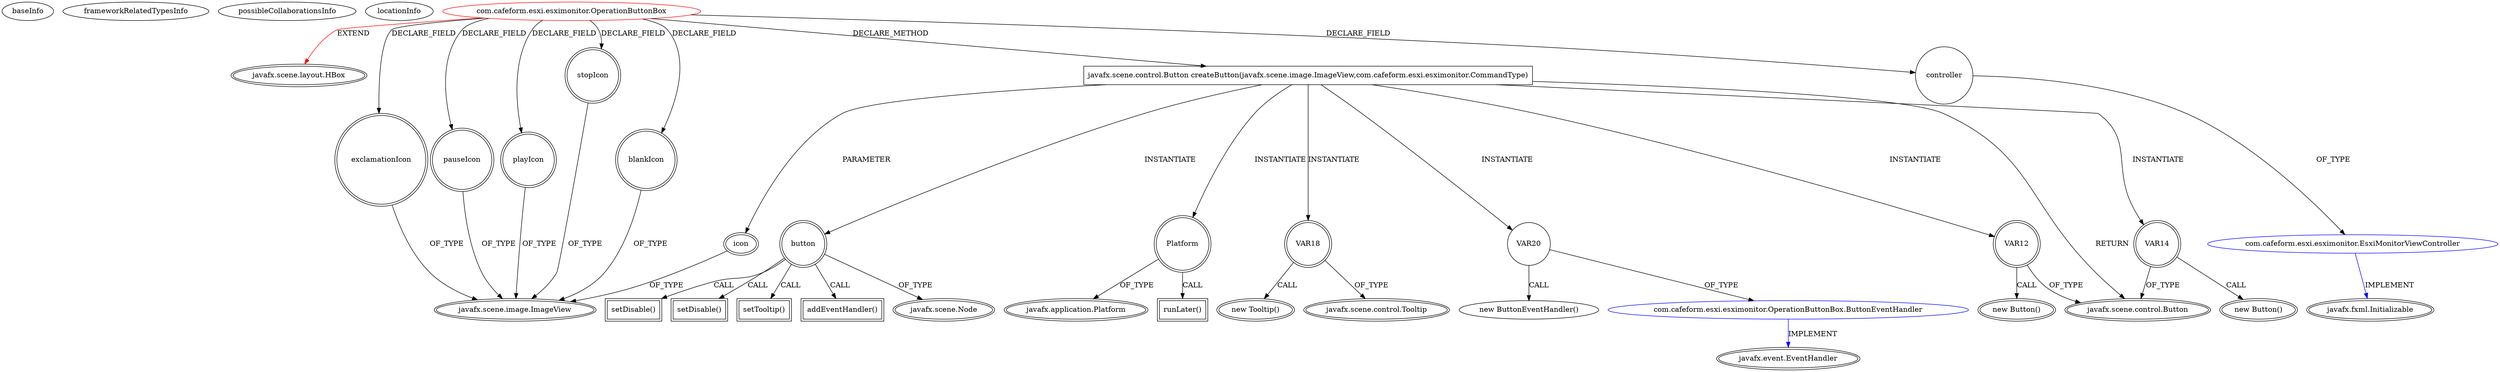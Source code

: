 digraph {
baseInfo[graphId=3427,category="extension_graph",isAnonymous=false,possibleRelation=true]
frameworkRelatedTypesInfo[0="javafx.scene.layout.HBox"]
possibleCollaborationsInfo[0="3427~CLIENT_METHOD_DECLARATION-INSTANTIATION-~javafx.scene.layout.HBox ~javafx.event.EventHandler ~false~false",1="3427~FIELD_DECLARATION-~javafx.scene.layout.HBox ~javafx.fxml.Initializable ~false~false"]
locationInfo[projectName="kaizawa-esximonitor",filePath="/kaizawa-esximonitor/esximonitor-master/src/com/cafeform/esxi/esximonitor/OperationButtonBox.java",contextSignature="OperationButtonBox",graphId="3427"]
0[label="com.cafeform.esxi.esximonitor.OperationButtonBox",vertexType="ROOT_CLIENT_CLASS_DECLARATION",isFrameworkType=false,color=red]
1[label="javafx.scene.layout.HBox",vertexType="FRAMEWORK_CLASS_TYPE",isFrameworkType=true,peripheries=2]
2[label="blankIcon",vertexType="FIELD_DECLARATION",isFrameworkType=true,peripheries=2,shape=circle]
3[label="javafx.scene.image.ImageView",vertexType="FRAMEWORK_CLASS_TYPE",isFrameworkType=true,peripheries=2]
4[label="controller",vertexType="FIELD_DECLARATION",isFrameworkType=false,shape=circle]
5[label="com.cafeform.esxi.esximonitor.EsxiMonitorViewController",vertexType="REFERENCE_CLIENT_CLASS_DECLARATION",isFrameworkType=false,color=blue]
6[label="javafx.fxml.Initializable",vertexType="FRAMEWORK_INTERFACE_TYPE",isFrameworkType=true,peripheries=2]
7[label="exclamationIcon",vertexType="FIELD_DECLARATION",isFrameworkType=true,peripheries=2,shape=circle]
9[label="pauseIcon",vertexType="FIELD_DECLARATION",isFrameworkType=true,peripheries=2,shape=circle]
11[label="playIcon",vertexType="FIELD_DECLARATION",isFrameworkType=true,peripheries=2,shape=circle]
13[label="stopIcon",vertexType="FIELD_DECLARATION",isFrameworkType=true,peripheries=2,shape=circle]
55[label="javafx.scene.control.Button createButton(javafx.scene.image.ImageView,com.cafeform.esxi.esximonitor.CommandType)",vertexType="CLIENT_METHOD_DECLARATION",isFrameworkType=false,shape=box]
56[label="javafx.scene.control.Button",vertexType="FRAMEWORK_CLASS_TYPE",isFrameworkType=true,peripheries=2]
57[label="icon",vertexType="PARAMETER_DECLARATION",isFrameworkType=true,peripheries=2]
60[label="VAR12",vertexType="VARIABLE_EXPRESION",isFrameworkType=true,peripheries=2,shape=circle]
59[label="new Button()",vertexType="CONSTRUCTOR_CALL",isFrameworkType=true,peripheries=2]
62[label="button",vertexType="VARIABLE_EXPRESION",isFrameworkType=true,peripheries=2,shape=circle]
64[label="javafx.scene.Node",vertexType="FRAMEWORK_CLASS_TYPE",isFrameworkType=true,peripheries=2]
63[label="setDisable()",vertexType="INSIDE_CALL",isFrameworkType=true,peripheries=2,shape=box]
66[label="VAR14",vertexType="VARIABLE_EXPRESION",isFrameworkType=true,peripheries=2,shape=circle]
65[label="new Button()",vertexType="CONSTRUCTOR_CALL",isFrameworkType=true,peripheries=2]
69[label="setDisable()",vertexType="INSIDE_CALL",isFrameworkType=true,peripheries=2,shape=box]
70[label="Platform",vertexType="VARIABLE_EXPRESION",isFrameworkType=true,peripheries=2,shape=circle]
72[label="javafx.application.Platform",vertexType="FRAMEWORK_CLASS_TYPE",isFrameworkType=true,peripheries=2]
71[label="runLater()",vertexType="INSIDE_CALL",isFrameworkType=true,peripheries=2,shape=box]
74[label="setTooltip()",vertexType="INSIDE_CALL",isFrameworkType=true,peripheries=2,shape=box]
76[label="VAR18",vertexType="VARIABLE_EXPRESION",isFrameworkType=true,peripheries=2,shape=circle]
77[label="javafx.scene.control.Tooltip",vertexType="FRAMEWORK_CLASS_TYPE",isFrameworkType=true,peripheries=2]
75[label="new Tooltip()",vertexType="CONSTRUCTOR_CALL",isFrameworkType=true,peripheries=2]
79[label="addEventHandler()",vertexType="INSIDE_CALL",isFrameworkType=true,peripheries=2,shape=box]
81[label="VAR20",vertexType="VARIABLE_EXPRESION",isFrameworkType=false,shape=circle]
82[label="com.cafeform.esxi.esximonitor.OperationButtonBox.ButtonEventHandler",vertexType="REFERENCE_CLIENT_CLASS_DECLARATION",isFrameworkType=false,color=blue]
83[label="javafx.event.EventHandler",vertexType="FRAMEWORK_INTERFACE_TYPE",isFrameworkType=true,peripheries=2]
80[label="new ButtonEventHandler()",vertexType="CONSTRUCTOR_CALL",isFrameworkType=false]
0->1[label="EXTEND",color=red]
0->2[label="DECLARE_FIELD"]
2->3[label="OF_TYPE"]
0->4[label="DECLARE_FIELD"]
5->6[label="IMPLEMENT",color=blue]
4->5[label="OF_TYPE"]
0->7[label="DECLARE_FIELD"]
7->3[label="OF_TYPE"]
0->9[label="DECLARE_FIELD"]
9->3[label="OF_TYPE"]
0->11[label="DECLARE_FIELD"]
11->3[label="OF_TYPE"]
0->13[label="DECLARE_FIELD"]
13->3[label="OF_TYPE"]
0->55[label="DECLARE_METHOD"]
55->56[label="RETURN"]
57->3[label="OF_TYPE"]
55->57[label="PARAMETER"]
55->60[label="INSTANTIATE"]
60->56[label="OF_TYPE"]
60->59[label="CALL"]
55->62[label="INSTANTIATE"]
62->64[label="OF_TYPE"]
62->63[label="CALL"]
55->66[label="INSTANTIATE"]
66->56[label="OF_TYPE"]
66->65[label="CALL"]
62->69[label="CALL"]
55->70[label="INSTANTIATE"]
70->72[label="OF_TYPE"]
70->71[label="CALL"]
62->74[label="CALL"]
55->76[label="INSTANTIATE"]
76->77[label="OF_TYPE"]
76->75[label="CALL"]
62->79[label="CALL"]
55->81[label="INSTANTIATE"]
82->83[label="IMPLEMENT",color=blue]
81->82[label="OF_TYPE"]
81->80[label="CALL"]
}
